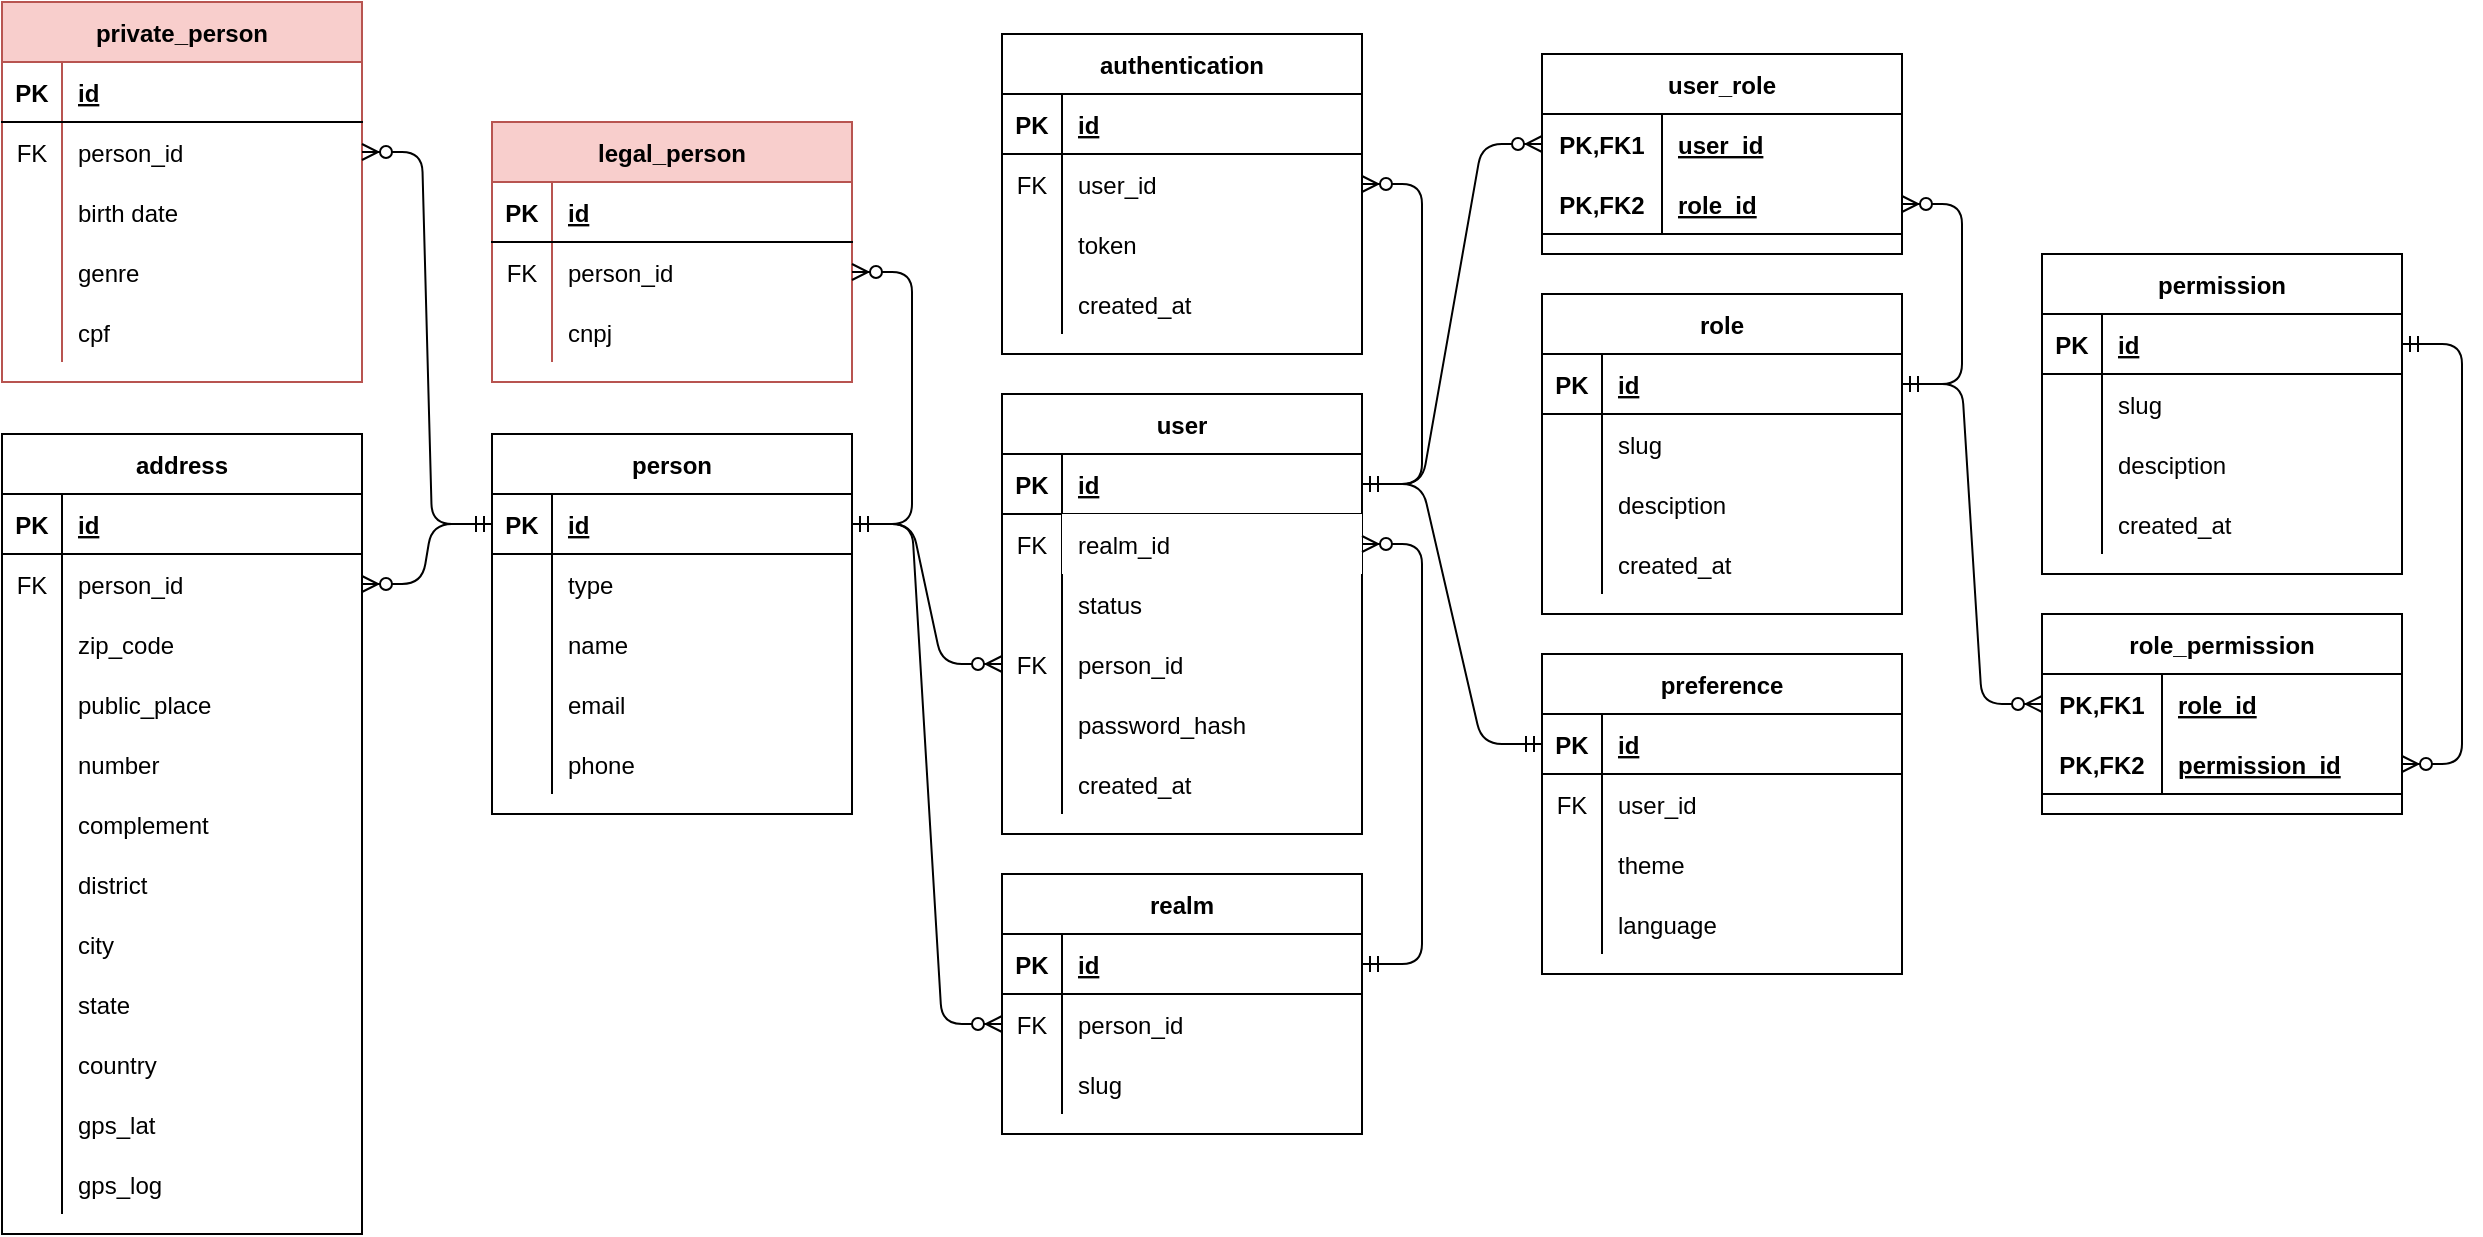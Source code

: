 <mxfile version="14.6.13" type="device"><diagram id="R2lEEEUBdFMjLlhIrx00" name="Page-1"><mxGraphModel dx="1221" dy="2114" grid="1" gridSize="10" guides="1" tooltips="1" connect="1" arrows="1" fold="1" page="1" pageScale="1" pageWidth="850" pageHeight="1400" background="none" math="0" shadow="0" extFonts="Permanent Marker^https://fonts.googleapis.com/css?family=Permanent+Marker"><root><mxCell id="0"/><mxCell id="1" parent="0"/><mxCell id="C4LqTTRyHMbD8THV3AsS-20" value="user" style="shape=table;startSize=30;container=1;collapsible=1;childLayout=tableLayout;fixedRows=1;rowLines=0;fontStyle=1;align=center;resizeLast=1;" parent="1" vertex="1"><mxGeometry x="670" y="-170" width="180" height="220" as="geometry"/></mxCell><mxCell id="C4LqTTRyHMbD8THV3AsS-21" value="" style="shape=partialRectangle;collapsible=0;dropTarget=0;pointerEvents=0;fillColor=none;top=0;left=0;bottom=1;right=0;points=[[0,0.5],[1,0.5]];portConstraint=eastwest;" parent="C4LqTTRyHMbD8THV3AsS-20" vertex="1"><mxGeometry y="30" width="180" height="30" as="geometry"/></mxCell><mxCell id="C4LqTTRyHMbD8THV3AsS-22" value="PK" style="shape=partialRectangle;connectable=0;fillColor=none;top=0;left=0;bottom=0;right=0;fontStyle=1;overflow=hidden;" parent="C4LqTTRyHMbD8THV3AsS-21" vertex="1"><mxGeometry width="30" height="30" as="geometry"/></mxCell><mxCell id="C4LqTTRyHMbD8THV3AsS-23" value="id" style="shape=partialRectangle;connectable=0;fillColor=none;top=0;left=0;bottom=0;right=0;align=left;spacingLeft=6;fontStyle=5;overflow=hidden;" parent="C4LqTTRyHMbD8THV3AsS-21" vertex="1"><mxGeometry x="30" width="150" height="30" as="geometry"/></mxCell><mxCell id="C4LqTTRyHMbD8THV3AsS-36" value="" style="shape=partialRectangle;collapsible=0;dropTarget=0;pointerEvents=0;fillColor=none;top=0;left=0;bottom=0;right=0;points=[[0,0.5],[1,0.5]];portConstraint=eastwest;" parent="C4LqTTRyHMbD8THV3AsS-20" vertex="1"><mxGeometry y="60" width="180" height="30" as="geometry"/></mxCell><mxCell id="C4LqTTRyHMbD8THV3AsS-37" value="FK" style="shape=partialRectangle;connectable=0;fillColor=none;top=0;left=0;bottom=0;right=0;editable=1;overflow=hidden;" parent="C4LqTTRyHMbD8THV3AsS-36" vertex="1"><mxGeometry width="30" height="30" as="geometry"/></mxCell><mxCell id="C4LqTTRyHMbD8THV3AsS-38" value="realm_id" style="shape=partialRectangle;connectable=0;top=0;left=0;bottom=0;right=0;align=left;spacingLeft=6;overflow=hidden;" parent="C4LqTTRyHMbD8THV3AsS-36" vertex="1"><mxGeometry x="30" width="150" height="30" as="geometry"/></mxCell><mxCell id="C4LqTTRyHMbD8THV3AsS-24" value="" style="shape=partialRectangle;collapsible=0;dropTarget=0;pointerEvents=0;fillColor=none;top=0;left=0;bottom=0;right=0;points=[[0,0.5],[1,0.5]];portConstraint=eastwest;" parent="C4LqTTRyHMbD8THV3AsS-20" vertex="1"><mxGeometry y="90" width="180" height="30" as="geometry"/></mxCell><mxCell id="C4LqTTRyHMbD8THV3AsS-25" value="" style="shape=partialRectangle;connectable=0;fillColor=none;top=0;left=0;bottom=0;right=0;editable=1;overflow=hidden;" parent="C4LqTTRyHMbD8THV3AsS-24" vertex="1"><mxGeometry width="30" height="30" as="geometry"/></mxCell><mxCell id="C4LqTTRyHMbD8THV3AsS-26" value="status" style="shape=partialRectangle;connectable=0;fillColor=none;top=0;left=0;bottom=0;right=0;align=left;spacingLeft=6;overflow=hidden;" parent="C4LqTTRyHMbD8THV3AsS-24" vertex="1"><mxGeometry x="30" width="150" height="30" as="geometry"/></mxCell><mxCell id="C4LqTTRyHMbD8THV3AsS-27" value="" style="shape=partialRectangle;collapsible=0;dropTarget=0;pointerEvents=0;fillColor=none;top=0;left=0;bottom=0;right=0;points=[[0,0.5],[1,0.5]];portConstraint=eastwest;" parent="C4LqTTRyHMbD8THV3AsS-20" vertex="1"><mxGeometry y="120" width="180" height="30" as="geometry"/></mxCell><mxCell id="C4LqTTRyHMbD8THV3AsS-28" value="FK" style="shape=partialRectangle;connectable=0;fillColor=none;top=0;left=0;bottom=0;right=0;editable=1;overflow=hidden;" parent="C4LqTTRyHMbD8THV3AsS-27" vertex="1"><mxGeometry width="30" height="30" as="geometry"/></mxCell><mxCell id="C4LqTTRyHMbD8THV3AsS-29" value="person_id" style="shape=partialRectangle;connectable=0;fillColor=none;top=0;left=0;bottom=0;right=0;align=left;spacingLeft=6;overflow=hidden;" parent="C4LqTTRyHMbD8THV3AsS-27" vertex="1"><mxGeometry x="30" width="150" height="30" as="geometry"/></mxCell><mxCell id="C4LqTTRyHMbD8THV3AsS-30" value="" style="shape=partialRectangle;collapsible=0;dropTarget=0;pointerEvents=0;fillColor=none;top=0;left=0;bottom=0;right=0;points=[[0,0.5],[1,0.5]];portConstraint=eastwest;" parent="C4LqTTRyHMbD8THV3AsS-20" vertex="1"><mxGeometry y="150" width="180" height="30" as="geometry"/></mxCell><mxCell id="C4LqTTRyHMbD8THV3AsS-31" value="" style="shape=partialRectangle;connectable=0;fillColor=none;top=0;left=0;bottom=0;right=0;editable=1;overflow=hidden;" parent="C4LqTTRyHMbD8THV3AsS-30" vertex="1"><mxGeometry width="30" height="30" as="geometry"/></mxCell><mxCell id="C4LqTTRyHMbD8THV3AsS-32" value="password_hash" style="shape=partialRectangle;connectable=0;fillColor=none;top=0;left=0;bottom=0;right=0;align=left;spacingLeft=6;overflow=hidden;" parent="C4LqTTRyHMbD8THV3AsS-30" vertex="1"><mxGeometry x="30" width="150" height="30" as="geometry"/></mxCell><mxCell id="C4LqTTRyHMbD8THV3AsS-33" value="" style="shape=partialRectangle;collapsible=0;dropTarget=0;pointerEvents=0;fillColor=none;top=0;left=0;bottom=0;right=0;points=[[0,0.5],[1,0.5]];portConstraint=eastwest;" parent="C4LqTTRyHMbD8THV3AsS-20" vertex="1"><mxGeometry y="180" width="180" height="30" as="geometry"/></mxCell><mxCell id="C4LqTTRyHMbD8THV3AsS-34" value="" style="shape=partialRectangle;connectable=0;fillColor=none;top=0;left=0;bottom=0;right=0;editable=1;overflow=hidden;" parent="C4LqTTRyHMbD8THV3AsS-33" vertex="1"><mxGeometry width="30" height="30" as="geometry"/></mxCell><mxCell id="C4LqTTRyHMbD8THV3AsS-35" value="created_at" style="shape=partialRectangle;connectable=0;fillColor=none;top=0;left=0;bottom=0;right=0;align=left;spacingLeft=6;overflow=hidden;" parent="C4LqTTRyHMbD8THV3AsS-33" vertex="1"><mxGeometry x="30" width="150" height="30" as="geometry"/></mxCell><mxCell id="C4LqTTRyHMbD8THV3AsS-39" value="person" style="shape=table;startSize=30;container=1;collapsible=1;childLayout=tableLayout;fixedRows=1;rowLines=0;fontStyle=1;align=center;resizeLast=1;" parent="1" vertex="1"><mxGeometry x="415" y="-150" width="180" height="190" as="geometry"/></mxCell><mxCell id="C4LqTTRyHMbD8THV3AsS-40" value="" style="shape=partialRectangle;collapsible=0;dropTarget=0;pointerEvents=0;fillColor=none;top=0;left=0;bottom=1;right=0;points=[[0,0.5],[1,0.5]];portConstraint=eastwest;" parent="C4LqTTRyHMbD8THV3AsS-39" vertex="1"><mxGeometry y="30" width="180" height="30" as="geometry"/></mxCell><mxCell id="C4LqTTRyHMbD8THV3AsS-41" value="PK" style="shape=partialRectangle;connectable=0;fillColor=none;top=0;left=0;bottom=0;right=0;fontStyle=1;overflow=hidden;" parent="C4LqTTRyHMbD8THV3AsS-40" vertex="1"><mxGeometry width="30" height="30" as="geometry"/></mxCell><mxCell id="C4LqTTRyHMbD8THV3AsS-42" value="id" style="shape=partialRectangle;connectable=0;fillColor=none;top=0;left=0;bottom=0;right=0;align=left;spacingLeft=6;fontStyle=5;overflow=hidden;" parent="C4LqTTRyHMbD8THV3AsS-40" vertex="1"><mxGeometry x="30" width="150" height="30" as="geometry"/></mxCell><mxCell id="C4LqTTRyHMbD8THV3AsS-43" value="" style="shape=partialRectangle;collapsible=0;dropTarget=0;pointerEvents=0;fillColor=none;top=0;left=0;bottom=0;right=0;points=[[0,0.5],[1,0.5]];portConstraint=eastwest;" parent="C4LqTTRyHMbD8THV3AsS-39" vertex="1"><mxGeometry y="60" width="180" height="30" as="geometry"/></mxCell><mxCell id="C4LqTTRyHMbD8THV3AsS-44" value="" style="shape=partialRectangle;connectable=0;fillColor=none;top=0;left=0;bottom=0;right=0;editable=1;overflow=hidden;" parent="C4LqTTRyHMbD8THV3AsS-43" vertex="1"><mxGeometry width="30" height="30" as="geometry"/></mxCell><mxCell id="C4LqTTRyHMbD8THV3AsS-45" value="type" style="shape=partialRectangle;connectable=0;fillColor=none;top=0;left=0;bottom=0;right=0;align=left;spacingLeft=6;overflow=hidden;" parent="C4LqTTRyHMbD8THV3AsS-43" vertex="1"><mxGeometry x="30" width="150" height="30" as="geometry"/></mxCell><mxCell id="9QyREZub4Sv85l7eXtOm-15" value="" style="shape=partialRectangle;collapsible=0;dropTarget=0;pointerEvents=0;fillColor=none;top=0;left=0;bottom=0;right=0;points=[[0,0.5],[1,0.5]];portConstraint=eastwest;" vertex="1" parent="C4LqTTRyHMbD8THV3AsS-39"><mxGeometry y="90" width="180" height="30" as="geometry"/></mxCell><mxCell id="9QyREZub4Sv85l7eXtOm-16" value="" style="shape=partialRectangle;connectable=0;fillColor=none;top=0;left=0;bottom=0;right=0;editable=1;overflow=hidden;" vertex="1" parent="9QyREZub4Sv85l7eXtOm-15"><mxGeometry width="30" height="30" as="geometry"/></mxCell><mxCell id="9QyREZub4Sv85l7eXtOm-17" value="name" style="shape=partialRectangle;connectable=0;fillColor=none;top=0;left=0;bottom=0;right=0;align=left;spacingLeft=6;overflow=hidden;" vertex="1" parent="9QyREZub4Sv85l7eXtOm-15"><mxGeometry x="30" width="150" height="30" as="geometry"/></mxCell><mxCell id="C4LqTTRyHMbD8THV3AsS-49" value="" style="shape=partialRectangle;collapsible=0;dropTarget=0;pointerEvents=0;fillColor=none;top=0;left=0;bottom=0;right=0;points=[[0,0.5],[1,0.5]];portConstraint=eastwest;" parent="C4LqTTRyHMbD8THV3AsS-39" vertex="1"><mxGeometry y="120" width="180" height="30" as="geometry"/></mxCell><mxCell id="C4LqTTRyHMbD8THV3AsS-50" value="" style="shape=partialRectangle;connectable=0;fillColor=none;top=0;left=0;bottom=0;right=0;editable=1;overflow=hidden;" parent="C4LqTTRyHMbD8THV3AsS-49" vertex="1"><mxGeometry width="30" height="30" as="geometry"/></mxCell><mxCell id="C4LqTTRyHMbD8THV3AsS-51" value="email" style="shape=partialRectangle;connectable=0;fillColor=none;top=0;left=0;bottom=0;right=0;align=left;spacingLeft=6;overflow=hidden;" parent="C4LqTTRyHMbD8THV3AsS-49" vertex="1"><mxGeometry x="30" width="150" height="30" as="geometry"/></mxCell><mxCell id="C4LqTTRyHMbD8THV3AsS-52" value="" style="shape=partialRectangle;collapsible=0;dropTarget=0;pointerEvents=0;fillColor=none;top=0;left=0;bottom=0;right=0;points=[[0,0.5],[1,0.5]];portConstraint=eastwest;" parent="C4LqTTRyHMbD8THV3AsS-39" vertex="1"><mxGeometry y="150" width="180" height="30" as="geometry"/></mxCell><mxCell id="C4LqTTRyHMbD8THV3AsS-53" value="" style="shape=partialRectangle;connectable=0;fillColor=none;top=0;left=0;bottom=0;right=0;editable=1;overflow=hidden;" parent="C4LqTTRyHMbD8THV3AsS-52" vertex="1"><mxGeometry width="30" height="30" as="geometry"/></mxCell><mxCell id="C4LqTTRyHMbD8THV3AsS-54" value="phone" style="shape=partialRectangle;connectable=0;fillColor=none;top=0;left=0;bottom=0;right=0;align=left;spacingLeft=6;overflow=hidden;" parent="C4LqTTRyHMbD8THV3AsS-52" vertex="1"><mxGeometry x="30" width="150" height="30" as="geometry"/></mxCell><mxCell id="C4LqTTRyHMbD8THV3AsS-58" value="preference" style="shape=table;startSize=30;container=1;collapsible=1;childLayout=tableLayout;fixedRows=1;rowLines=0;fontStyle=1;align=center;resizeLast=1;" parent="1" vertex="1"><mxGeometry x="940" y="-40" width="180" height="160" as="geometry"/></mxCell><mxCell id="C4LqTTRyHMbD8THV3AsS-59" value="" style="shape=partialRectangle;collapsible=0;dropTarget=0;pointerEvents=0;fillColor=none;top=0;left=0;bottom=1;right=0;points=[[0,0.5],[1,0.5]];portConstraint=eastwest;" parent="C4LqTTRyHMbD8THV3AsS-58" vertex="1"><mxGeometry y="30" width="180" height="30" as="geometry"/></mxCell><mxCell id="C4LqTTRyHMbD8THV3AsS-60" value="PK" style="shape=partialRectangle;connectable=0;fillColor=none;top=0;left=0;bottom=0;right=0;fontStyle=1;overflow=hidden;" parent="C4LqTTRyHMbD8THV3AsS-59" vertex="1"><mxGeometry width="30" height="30" as="geometry"/></mxCell><mxCell id="C4LqTTRyHMbD8THV3AsS-61" value="id" style="shape=partialRectangle;connectable=0;fillColor=none;top=0;left=0;bottom=0;right=0;align=left;spacingLeft=6;fontStyle=5;overflow=hidden;" parent="C4LqTTRyHMbD8THV3AsS-59" vertex="1"><mxGeometry x="30" width="150" height="30" as="geometry"/></mxCell><mxCell id="C4LqTTRyHMbD8THV3AsS-62" value="" style="shape=partialRectangle;collapsible=0;dropTarget=0;pointerEvents=0;fillColor=none;top=0;left=0;bottom=0;right=0;points=[[0,0.5],[1,0.5]];portConstraint=eastwest;" parent="C4LqTTRyHMbD8THV3AsS-58" vertex="1"><mxGeometry y="60" width="180" height="30" as="geometry"/></mxCell><mxCell id="C4LqTTRyHMbD8THV3AsS-63" value="FK" style="shape=partialRectangle;connectable=0;fillColor=none;top=0;left=0;bottom=0;right=0;editable=1;overflow=hidden;" parent="C4LqTTRyHMbD8THV3AsS-62" vertex="1"><mxGeometry width="30" height="30" as="geometry"/></mxCell><mxCell id="C4LqTTRyHMbD8THV3AsS-64" value="user_id" style="shape=partialRectangle;connectable=0;fillColor=none;top=0;left=0;bottom=0;right=0;align=left;spacingLeft=6;overflow=hidden;" parent="C4LqTTRyHMbD8THV3AsS-62" vertex="1"><mxGeometry x="30" width="150" height="30" as="geometry"/></mxCell><mxCell id="C4LqTTRyHMbD8THV3AsS-65" value="" style="shape=partialRectangle;collapsible=0;dropTarget=0;pointerEvents=0;fillColor=none;top=0;left=0;bottom=0;right=0;points=[[0,0.5],[1,0.5]];portConstraint=eastwest;" parent="C4LqTTRyHMbD8THV3AsS-58" vertex="1"><mxGeometry y="90" width="180" height="30" as="geometry"/></mxCell><mxCell id="C4LqTTRyHMbD8THV3AsS-66" value="" style="shape=partialRectangle;connectable=0;fillColor=none;top=0;left=0;bottom=0;right=0;editable=1;overflow=hidden;" parent="C4LqTTRyHMbD8THV3AsS-65" vertex="1"><mxGeometry width="30" height="30" as="geometry"/></mxCell><mxCell id="C4LqTTRyHMbD8THV3AsS-67" value="theme" style="shape=partialRectangle;connectable=0;fillColor=none;top=0;left=0;bottom=0;right=0;align=left;spacingLeft=6;overflow=hidden;" parent="C4LqTTRyHMbD8THV3AsS-65" vertex="1"><mxGeometry x="30" width="150" height="30" as="geometry"/></mxCell><mxCell id="C4LqTTRyHMbD8THV3AsS-68" value="" style="shape=partialRectangle;collapsible=0;dropTarget=0;pointerEvents=0;fillColor=none;top=0;left=0;bottom=0;right=0;points=[[0,0.5],[1,0.5]];portConstraint=eastwest;" parent="C4LqTTRyHMbD8THV3AsS-58" vertex="1"><mxGeometry y="120" width="180" height="30" as="geometry"/></mxCell><mxCell id="C4LqTTRyHMbD8THV3AsS-69" value="" style="shape=partialRectangle;connectable=0;fillColor=none;top=0;left=0;bottom=0;right=0;editable=1;overflow=hidden;" parent="C4LqTTRyHMbD8THV3AsS-68" vertex="1"><mxGeometry width="30" height="30" as="geometry"/></mxCell><mxCell id="C4LqTTRyHMbD8THV3AsS-70" value="language" style="shape=partialRectangle;connectable=0;fillColor=none;top=0;left=0;bottom=0;right=0;align=left;spacingLeft=6;overflow=hidden;" parent="C4LqTTRyHMbD8THV3AsS-68" vertex="1"><mxGeometry x="30" width="150" height="30" as="geometry"/></mxCell><mxCell id="C4LqTTRyHMbD8THV3AsS-77" value="role" style="shape=table;startSize=30;container=1;collapsible=1;childLayout=tableLayout;fixedRows=1;rowLines=0;fontStyle=1;align=center;resizeLast=1;" parent="1" vertex="1"><mxGeometry x="940" y="-220" width="180" height="160" as="geometry"/></mxCell><mxCell id="C4LqTTRyHMbD8THV3AsS-78" value="" style="shape=partialRectangle;collapsible=0;dropTarget=0;pointerEvents=0;fillColor=none;top=0;left=0;bottom=1;right=0;points=[[0,0.5],[1,0.5]];portConstraint=eastwest;" parent="C4LqTTRyHMbD8THV3AsS-77" vertex="1"><mxGeometry y="30" width="180" height="30" as="geometry"/></mxCell><mxCell id="C4LqTTRyHMbD8THV3AsS-79" value="PK" style="shape=partialRectangle;connectable=0;fillColor=none;top=0;left=0;bottom=0;right=0;fontStyle=1;overflow=hidden;" parent="C4LqTTRyHMbD8THV3AsS-78" vertex="1"><mxGeometry width="30" height="30" as="geometry"/></mxCell><mxCell id="C4LqTTRyHMbD8THV3AsS-80" value="id" style="shape=partialRectangle;connectable=0;fillColor=none;top=0;left=0;bottom=0;right=0;align=left;spacingLeft=6;fontStyle=5;overflow=hidden;" parent="C4LqTTRyHMbD8THV3AsS-78" vertex="1"><mxGeometry x="30" width="150" height="30" as="geometry"/></mxCell><mxCell id="C4LqTTRyHMbD8THV3AsS-81" value="" style="shape=partialRectangle;collapsible=0;dropTarget=0;pointerEvents=0;fillColor=none;top=0;left=0;bottom=0;right=0;points=[[0,0.5],[1,0.5]];portConstraint=eastwest;" parent="C4LqTTRyHMbD8THV3AsS-77" vertex="1"><mxGeometry y="60" width="180" height="30" as="geometry"/></mxCell><mxCell id="C4LqTTRyHMbD8THV3AsS-82" value="" style="shape=partialRectangle;connectable=0;fillColor=none;top=0;left=0;bottom=0;right=0;editable=1;overflow=hidden;" parent="C4LqTTRyHMbD8THV3AsS-81" vertex="1"><mxGeometry width="30" height="30" as="geometry"/></mxCell><mxCell id="C4LqTTRyHMbD8THV3AsS-83" value="slug" style="shape=partialRectangle;connectable=0;fillColor=none;top=0;left=0;bottom=0;right=0;align=left;spacingLeft=6;overflow=hidden;" parent="C4LqTTRyHMbD8THV3AsS-81" vertex="1"><mxGeometry x="30" width="150" height="30" as="geometry"/></mxCell><mxCell id="C4LqTTRyHMbD8THV3AsS-84" value="" style="shape=partialRectangle;collapsible=0;dropTarget=0;pointerEvents=0;fillColor=none;top=0;left=0;bottom=0;right=0;points=[[0,0.5],[1,0.5]];portConstraint=eastwest;" parent="C4LqTTRyHMbD8THV3AsS-77" vertex="1"><mxGeometry y="90" width="180" height="30" as="geometry"/></mxCell><mxCell id="C4LqTTRyHMbD8THV3AsS-85" value="" style="shape=partialRectangle;connectable=0;fillColor=none;top=0;left=0;bottom=0;right=0;editable=1;overflow=hidden;" parent="C4LqTTRyHMbD8THV3AsS-84" vertex="1"><mxGeometry width="30" height="30" as="geometry"/></mxCell><mxCell id="C4LqTTRyHMbD8THV3AsS-86" value="desciption" style="shape=partialRectangle;connectable=0;fillColor=none;top=0;left=0;bottom=0;right=0;align=left;spacingLeft=6;overflow=hidden;" parent="C4LqTTRyHMbD8THV3AsS-84" vertex="1"><mxGeometry x="30" width="150" height="30" as="geometry"/></mxCell><mxCell id="C4LqTTRyHMbD8THV3AsS-87" value="" style="shape=partialRectangle;collapsible=0;dropTarget=0;pointerEvents=0;fillColor=none;top=0;left=0;bottom=0;right=0;points=[[0,0.5],[1,0.5]];portConstraint=eastwest;" parent="C4LqTTRyHMbD8THV3AsS-77" vertex="1"><mxGeometry y="120" width="180" height="30" as="geometry"/></mxCell><mxCell id="C4LqTTRyHMbD8THV3AsS-88" value="" style="shape=partialRectangle;connectable=0;fillColor=none;top=0;left=0;bottom=0;right=0;editable=1;overflow=hidden;" parent="C4LqTTRyHMbD8THV3AsS-87" vertex="1"><mxGeometry width="30" height="30" as="geometry"/></mxCell><mxCell id="C4LqTTRyHMbD8THV3AsS-89" value="created_at" style="shape=partialRectangle;connectable=0;fillColor=none;top=0;left=0;bottom=0;right=0;align=left;spacingLeft=6;overflow=hidden;" parent="C4LqTTRyHMbD8THV3AsS-87" vertex="1"><mxGeometry x="30" width="150" height="30" as="geometry"/></mxCell><mxCell id="C4LqTTRyHMbD8THV3AsS-96" value="permission" style="shape=table;startSize=30;container=1;collapsible=1;childLayout=tableLayout;fixedRows=1;rowLines=0;fontStyle=1;align=center;resizeLast=1;" parent="1" vertex="1"><mxGeometry x="1190" y="-240" width="180" height="160" as="geometry"/></mxCell><mxCell id="C4LqTTRyHMbD8THV3AsS-97" value="" style="shape=partialRectangle;collapsible=0;dropTarget=0;pointerEvents=0;fillColor=none;top=0;left=0;bottom=1;right=0;points=[[0,0.5],[1,0.5]];portConstraint=eastwest;" parent="C4LqTTRyHMbD8THV3AsS-96" vertex="1"><mxGeometry y="30" width="180" height="30" as="geometry"/></mxCell><mxCell id="C4LqTTRyHMbD8THV3AsS-98" value="PK" style="shape=partialRectangle;connectable=0;fillColor=none;top=0;left=0;bottom=0;right=0;fontStyle=1;overflow=hidden;" parent="C4LqTTRyHMbD8THV3AsS-97" vertex="1"><mxGeometry width="30" height="30" as="geometry"/></mxCell><mxCell id="C4LqTTRyHMbD8THV3AsS-99" value="id" style="shape=partialRectangle;connectable=0;fillColor=none;top=0;left=0;bottom=0;right=0;align=left;spacingLeft=6;fontStyle=5;overflow=hidden;" parent="C4LqTTRyHMbD8THV3AsS-97" vertex="1"><mxGeometry x="30" width="150" height="30" as="geometry"/></mxCell><mxCell id="C4LqTTRyHMbD8THV3AsS-100" value="" style="shape=partialRectangle;collapsible=0;dropTarget=0;pointerEvents=0;fillColor=none;top=0;left=0;bottom=0;right=0;points=[[0,0.5],[1,0.5]];portConstraint=eastwest;" parent="C4LqTTRyHMbD8THV3AsS-96" vertex="1"><mxGeometry y="60" width="180" height="30" as="geometry"/></mxCell><mxCell id="C4LqTTRyHMbD8THV3AsS-101" value="" style="shape=partialRectangle;connectable=0;fillColor=none;top=0;left=0;bottom=0;right=0;editable=1;overflow=hidden;" parent="C4LqTTRyHMbD8THV3AsS-100" vertex="1"><mxGeometry width="30" height="30" as="geometry"/></mxCell><mxCell id="C4LqTTRyHMbD8THV3AsS-102" value="slug" style="shape=partialRectangle;connectable=0;fillColor=none;top=0;left=0;bottom=0;right=0;align=left;spacingLeft=6;overflow=hidden;" parent="C4LqTTRyHMbD8THV3AsS-100" vertex="1"><mxGeometry x="30" width="150" height="30" as="geometry"/></mxCell><mxCell id="C4LqTTRyHMbD8THV3AsS-103" value="" style="shape=partialRectangle;collapsible=0;dropTarget=0;pointerEvents=0;fillColor=none;top=0;left=0;bottom=0;right=0;points=[[0,0.5],[1,0.5]];portConstraint=eastwest;" parent="C4LqTTRyHMbD8THV3AsS-96" vertex="1"><mxGeometry y="90" width="180" height="30" as="geometry"/></mxCell><mxCell id="C4LqTTRyHMbD8THV3AsS-104" value="" style="shape=partialRectangle;connectable=0;fillColor=none;top=0;left=0;bottom=0;right=0;editable=1;overflow=hidden;" parent="C4LqTTRyHMbD8THV3AsS-103" vertex="1"><mxGeometry width="30" height="30" as="geometry"/></mxCell><mxCell id="C4LqTTRyHMbD8THV3AsS-105" value="desciption" style="shape=partialRectangle;connectable=0;fillColor=none;top=0;left=0;bottom=0;right=0;align=left;spacingLeft=6;overflow=hidden;" parent="C4LqTTRyHMbD8THV3AsS-103" vertex="1"><mxGeometry x="30" width="150" height="30" as="geometry"/></mxCell><mxCell id="C4LqTTRyHMbD8THV3AsS-106" value="" style="shape=partialRectangle;collapsible=0;dropTarget=0;pointerEvents=0;fillColor=none;top=0;left=0;bottom=0;right=0;points=[[0,0.5],[1,0.5]];portConstraint=eastwest;" parent="C4LqTTRyHMbD8THV3AsS-96" vertex="1"><mxGeometry y="120" width="180" height="30" as="geometry"/></mxCell><mxCell id="C4LqTTRyHMbD8THV3AsS-107" value="" style="shape=partialRectangle;connectable=0;fillColor=none;top=0;left=0;bottom=0;right=0;editable=1;overflow=hidden;" parent="C4LqTTRyHMbD8THV3AsS-106" vertex="1"><mxGeometry width="30" height="30" as="geometry"/></mxCell><mxCell id="C4LqTTRyHMbD8THV3AsS-108" value="created_at" style="shape=partialRectangle;connectable=0;fillColor=none;top=0;left=0;bottom=0;right=0;align=left;spacingLeft=6;overflow=hidden;" parent="C4LqTTRyHMbD8THV3AsS-106" vertex="1"><mxGeometry x="30" width="150" height="30" as="geometry"/></mxCell><mxCell id="C4LqTTRyHMbD8THV3AsS-109" value="role_permission" style="shape=table;startSize=30;container=1;collapsible=1;childLayout=tableLayout;fixedRows=1;rowLines=0;fontStyle=1;align=center;resizeLast=1;" parent="1" vertex="1"><mxGeometry x="1190" y="-60" width="180" height="100" as="geometry"/></mxCell><mxCell id="C4LqTTRyHMbD8THV3AsS-110" value="" style="shape=partialRectangle;collapsible=0;dropTarget=0;pointerEvents=0;fillColor=none;top=0;left=0;bottom=0;right=0;points=[[0,0.5],[1,0.5]];portConstraint=eastwest;" parent="C4LqTTRyHMbD8THV3AsS-109" vertex="1"><mxGeometry y="30" width="180" height="30" as="geometry"/></mxCell><mxCell id="C4LqTTRyHMbD8THV3AsS-111" value="PK,FK1" style="shape=partialRectangle;connectable=0;fillColor=none;top=0;left=0;bottom=0;right=0;fontStyle=1;overflow=hidden;" parent="C4LqTTRyHMbD8THV3AsS-110" vertex="1"><mxGeometry width="60" height="30" as="geometry"/></mxCell><mxCell id="C4LqTTRyHMbD8THV3AsS-112" value="role_id" style="shape=partialRectangle;connectable=0;fillColor=none;top=0;left=0;bottom=0;right=0;align=left;spacingLeft=6;fontStyle=5;overflow=hidden;" parent="C4LqTTRyHMbD8THV3AsS-110" vertex="1"><mxGeometry x="60" width="120" height="30" as="geometry"/></mxCell><mxCell id="C4LqTTRyHMbD8THV3AsS-113" value="" style="shape=partialRectangle;collapsible=0;dropTarget=0;pointerEvents=0;fillColor=none;top=0;left=0;bottom=1;right=0;points=[[0,0.5],[1,0.5]];portConstraint=eastwest;" parent="C4LqTTRyHMbD8THV3AsS-109" vertex="1"><mxGeometry y="60" width="180" height="30" as="geometry"/></mxCell><mxCell id="C4LqTTRyHMbD8THV3AsS-114" value="PK,FK2" style="shape=partialRectangle;connectable=0;fillColor=none;top=0;left=0;bottom=0;right=0;fontStyle=1;overflow=hidden;" parent="C4LqTTRyHMbD8THV3AsS-113" vertex="1"><mxGeometry width="60" height="30" as="geometry"/></mxCell><mxCell id="C4LqTTRyHMbD8THV3AsS-115" value="permission_id" style="shape=partialRectangle;connectable=0;fillColor=none;top=0;left=0;bottom=0;right=0;align=left;spacingLeft=6;fontStyle=5;overflow=hidden;" parent="C4LqTTRyHMbD8THV3AsS-113" vertex="1"><mxGeometry x="60" width="120" height="30" as="geometry"/></mxCell><mxCell id="C4LqTTRyHMbD8THV3AsS-135" value="user_role" style="shape=table;startSize=30;container=1;collapsible=1;childLayout=tableLayout;fixedRows=1;rowLines=0;fontStyle=1;align=center;resizeLast=1;" parent="1" vertex="1"><mxGeometry x="940" y="-340" width="180" height="100" as="geometry"/></mxCell><mxCell id="C4LqTTRyHMbD8THV3AsS-136" value="" style="shape=partialRectangle;collapsible=0;dropTarget=0;pointerEvents=0;fillColor=none;top=0;left=0;bottom=0;right=0;points=[[0,0.5],[1,0.5]];portConstraint=eastwest;" parent="C4LqTTRyHMbD8THV3AsS-135" vertex="1"><mxGeometry y="30" width="180" height="30" as="geometry"/></mxCell><mxCell id="C4LqTTRyHMbD8THV3AsS-137" value="PK,FK1" style="shape=partialRectangle;connectable=0;fillColor=none;top=0;left=0;bottom=0;right=0;fontStyle=1;overflow=hidden;" parent="C4LqTTRyHMbD8THV3AsS-136" vertex="1"><mxGeometry width="60" height="30" as="geometry"/></mxCell><mxCell id="C4LqTTRyHMbD8THV3AsS-138" value="user_id" style="shape=partialRectangle;connectable=0;fillColor=none;top=0;left=0;bottom=0;right=0;align=left;spacingLeft=6;fontStyle=5;overflow=hidden;" parent="C4LqTTRyHMbD8THV3AsS-136" vertex="1"><mxGeometry x="60" width="120" height="30" as="geometry"/></mxCell><mxCell id="C4LqTTRyHMbD8THV3AsS-139" value="" style="shape=partialRectangle;collapsible=0;dropTarget=0;pointerEvents=0;fillColor=none;top=0;left=0;bottom=1;right=0;points=[[0,0.5],[1,0.5]];portConstraint=eastwest;" parent="C4LqTTRyHMbD8THV3AsS-135" vertex="1"><mxGeometry y="60" width="180" height="30" as="geometry"/></mxCell><mxCell id="C4LqTTRyHMbD8THV3AsS-140" value="PK,FK2" style="shape=partialRectangle;connectable=0;fillColor=none;top=0;left=0;bottom=0;right=0;fontStyle=1;overflow=hidden;" parent="C4LqTTRyHMbD8THV3AsS-139" vertex="1"><mxGeometry width="60" height="30" as="geometry"/></mxCell><mxCell id="C4LqTTRyHMbD8THV3AsS-141" value="role_id" style="shape=partialRectangle;connectable=0;fillColor=none;top=0;left=0;bottom=0;right=0;align=left;spacingLeft=6;fontStyle=5;overflow=hidden;" parent="C4LqTTRyHMbD8THV3AsS-139" vertex="1"><mxGeometry x="60" width="120" height="30" as="geometry"/></mxCell><mxCell id="C4LqTTRyHMbD8THV3AsS-142" value="address" style="shape=table;startSize=30;container=1;collapsible=1;childLayout=tableLayout;fixedRows=1;rowLines=0;fontStyle=1;align=center;resizeLast=1;" parent="1" vertex="1"><mxGeometry x="170" y="-150" width="180" height="400" as="geometry"/></mxCell><mxCell id="C4LqTTRyHMbD8THV3AsS-143" value="" style="shape=partialRectangle;collapsible=0;dropTarget=0;pointerEvents=0;fillColor=none;top=0;left=0;bottom=1;right=0;points=[[0,0.5],[1,0.5]];portConstraint=eastwest;" parent="C4LqTTRyHMbD8THV3AsS-142" vertex="1"><mxGeometry y="30" width="180" height="30" as="geometry"/></mxCell><mxCell id="C4LqTTRyHMbD8THV3AsS-144" value="PK" style="shape=partialRectangle;connectable=0;fillColor=none;top=0;left=0;bottom=0;right=0;fontStyle=1;overflow=hidden;" parent="C4LqTTRyHMbD8THV3AsS-143" vertex="1"><mxGeometry width="30" height="30" as="geometry"/></mxCell><mxCell id="C4LqTTRyHMbD8THV3AsS-145" value="id" style="shape=partialRectangle;connectable=0;fillColor=none;top=0;left=0;bottom=0;right=0;align=left;spacingLeft=6;fontStyle=5;overflow=hidden;" parent="C4LqTTRyHMbD8THV3AsS-143" vertex="1"><mxGeometry x="30" width="150" height="30" as="geometry"/></mxCell><mxCell id="C4LqTTRyHMbD8THV3AsS-146" value="" style="shape=partialRectangle;collapsible=0;dropTarget=0;pointerEvents=0;fillColor=none;top=0;left=0;bottom=0;right=0;points=[[0,0.5],[1,0.5]];portConstraint=eastwest;" parent="C4LqTTRyHMbD8THV3AsS-142" vertex="1"><mxGeometry y="60" width="180" height="30" as="geometry"/></mxCell><mxCell id="C4LqTTRyHMbD8THV3AsS-147" value="FK" style="shape=partialRectangle;connectable=0;fillColor=none;top=0;left=0;bottom=0;right=0;editable=1;overflow=hidden;" parent="C4LqTTRyHMbD8THV3AsS-146" vertex="1"><mxGeometry width="30" height="30" as="geometry"/></mxCell><mxCell id="C4LqTTRyHMbD8THV3AsS-148" value="person_id" style="shape=partialRectangle;connectable=0;fillColor=none;top=0;left=0;bottom=0;right=0;align=left;spacingLeft=6;overflow=hidden;" parent="C4LqTTRyHMbD8THV3AsS-146" vertex="1"><mxGeometry x="30" width="150" height="30" as="geometry"/></mxCell><mxCell id="L9BANv12BTvJDoDm98IH-1" value="" style="shape=partialRectangle;collapsible=0;dropTarget=0;pointerEvents=0;fillColor=none;top=0;left=0;bottom=0;right=0;points=[[0,0.5],[1,0.5]];portConstraint=eastwest;" parent="C4LqTTRyHMbD8THV3AsS-142" vertex="1"><mxGeometry y="90" width="180" height="30" as="geometry"/></mxCell><mxCell id="L9BANv12BTvJDoDm98IH-2" value="" style="shape=partialRectangle;connectable=0;fillColor=none;top=0;left=0;bottom=0;right=0;editable=1;overflow=hidden;" parent="L9BANv12BTvJDoDm98IH-1" vertex="1"><mxGeometry width="30" height="30" as="geometry"/></mxCell><mxCell id="L9BANv12BTvJDoDm98IH-3" value="zip_code" style="shape=partialRectangle;connectable=0;fillColor=none;top=0;left=0;bottom=0;right=0;align=left;spacingLeft=6;overflow=hidden;" parent="L9BANv12BTvJDoDm98IH-1" vertex="1"><mxGeometry x="30" width="150" height="30" as="geometry"/></mxCell><mxCell id="C4LqTTRyHMbD8THV3AsS-152" value="" style="shape=partialRectangle;collapsible=0;dropTarget=0;pointerEvents=0;fillColor=none;top=0;left=0;bottom=0;right=0;points=[[0,0.5],[1,0.5]];portConstraint=eastwest;" parent="C4LqTTRyHMbD8THV3AsS-142" vertex="1"><mxGeometry y="120" width="180" height="30" as="geometry"/></mxCell><mxCell id="C4LqTTRyHMbD8THV3AsS-153" value="" style="shape=partialRectangle;connectable=0;fillColor=none;top=0;left=0;bottom=0;right=0;editable=1;overflow=hidden;" parent="C4LqTTRyHMbD8THV3AsS-152" vertex="1"><mxGeometry width="30" height="30" as="geometry"/></mxCell><mxCell id="C4LqTTRyHMbD8THV3AsS-154" value="public_place" style="shape=partialRectangle;connectable=0;fillColor=none;top=0;left=0;bottom=0;right=0;align=left;spacingLeft=6;overflow=hidden;" parent="C4LqTTRyHMbD8THV3AsS-152" vertex="1"><mxGeometry x="30" width="150" height="30" as="geometry"/></mxCell><mxCell id="C4LqTTRyHMbD8THV3AsS-170" value="" style="shape=partialRectangle;collapsible=0;dropTarget=0;pointerEvents=0;fillColor=none;top=0;left=0;bottom=0;right=0;points=[[0,0.5],[1,0.5]];portConstraint=eastwest;" parent="C4LqTTRyHMbD8THV3AsS-142" vertex="1"><mxGeometry y="150" width="180" height="30" as="geometry"/></mxCell><mxCell id="C4LqTTRyHMbD8THV3AsS-171" value="" style="shape=partialRectangle;connectable=0;fillColor=none;top=0;left=0;bottom=0;right=0;editable=1;overflow=hidden;" parent="C4LqTTRyHMbD8THV3AsS-170" vertex="1"><mxGeometry width="30" height="30" as="geometry"/></mxCell><mxCell id="C4LqTTRyHMbD8THV3AsS-172" value="number" style="shape=partialRectangle;connectable=0;fillColor=none;top=0;left=0;bottom=0;right=0;align=left;spacingLeft=6;overflow=hidden;" parent="C4LqTTRyHMbD8THV3AsS-170" vertex="1"><mxGeometry x="30" width="150" height="30" as="geometry"/></mxCell><mxCell id="C4LqTTRyHMbD8THV3AsS-173" value="" style="shape=partialRectangle;collapsible=0;dropTarget=0;pointerEvents=0;fillColor=none;top=0;left=0;bottom=0;right=0;points=[[0,0.5],[1,0.5]];portConstraint=eastwest;" parent="C4LqTTRyHMbD8THV3AsS-142" vertex="1"><mxGeometry y="180" width="180" height="30" as="geometry"/></mxCell><mxCell id="C4LqTTRyHMbD8THV3AsS-174" value="" style="shape=partialRectangle;connectable=0;fillColor=none;top=0;left=0;bottom=0;right=0;editable=1;overflow=hidden;" parent="C4LqTTRyHMbD8THV3AsS-173" vertex="1"><mxGeometry width="30" height="30" as="geometry"/></mxCell><mxCell id="C4LqTTRyHMbD8THV3AsS-175" value="complement" style="shape=partialRectangle;connectable=0;fillColor=none;top=0;left=0;bottom=0;right=0;align=left;spacingLeft=6;overflow=hidden;" parent="C4LqTTRyHMbD8THV3AsS-173" vertex="1"><mxGeometry x="30" width="150" height="30" as="geometry"/></mxCell><mxCell id="C4LqTTRyHMbD8THV3AsS-167" value="" style="shape=partialRectangle;collapsible=0;dropTarget=0;pointerEvents=0;fillColor=none;top=0;left=0;bottom=0;right=0;points=[[0,0.5],[1,0.5]];portConstraint=eastwest;" parent="C4LqTTRyHMbD8THV3AsS-142" vertex="1"><mxGeometry y="210" width="180" height="30" as="geometry"/></mxCell><mxCell id="C4LqTTRyHMbD8THV3AsS-168" value="" style="shape=partialRectangle;connectable=0;fillColor=none;top=0;left=0;bottom=0;right=0;editable=1;overflow=hidden;" parent="C4LqTTRyHMbD8THV3AsS-167" vertex="1"><mxGeometry width="30" height="30" as="geometry"/></mxCell><mxCell id="C4LqTTRyHMbD8THV3AsS-169" value="district" style="shape=partialRectangle;connectable=0;fillColor=none;top=0;left=0;bottom=0;right=0;align=left;spacingLeft=6;overflow=hidden;" parent="C4LqTTRyHMbD8THV3AsS-167" vertex="1"><mxGeometry x="30" width="150" height="30" as="geometry"/></mxCell><mxCell id="C4LqTTRyHMbD8THV3AsS-149" value="" style="shape=partialRectangle;collapsible=0;dropTarget=0;pointerEvents=0;fillColor=none;top=0;left=0;bottom=0;right=0;points=[[0,0.5],[1,0.5]];portConstraint=eastwest;" parent="C4LqTTRyHMbD8THV3AsS-142" vertex="1"><mxGeometry y="240" width="180" height="30" as="geometry"/></mxCell><mxCell id="C4LqTTRyHMbD8THV3AsS-150" value="" style="shape=partialRectangle;connectable=0;fillColor=none;top=0;left=0;bottom=0;right=0;editable=1;overflow=hidden;" parent="C4LqTTRyHMbD8THV3AsS-149" vertex="1"><mxGeometry width="30" height="30" as="geometry"/></mxCell><mxCell id="C4LqTTRyHMbD8THV3AsS-151" value="city" style="shape=partialRectangle;connectable=0;fillColor=none;top=0;left=0;bottom=0;right=0;align=left;spacingLeft=6;overflow=hidden;" parent="C4LqTTRyHMbD8THV3AsS-149" vertex="1"><mxGeometry x="30" width="150" height="30" as="geometry"/></mxCell><mxCell id="C4LqTTRyHMbD8THV3AsS-161" value="" style="shape=partialRectangle;collapsible=0;dropTarget=0;pointerEvents=0;fillColor=none;top=0;left=0;bottom=0;right=0;points=[[0,0.5],[1,0.5]];portConstraint=eastwest;" parent="C4LqTTRyHMbD8THV3AsS-142" vertex="1"><mxGeometry y="270" width="180" height="30" as="geometry"/></mxCell><mxCell id="C4LqTTRyHMbD8THV3AsS-162" value="" style="shape=partialRectangle;connectable=0;fillColor=none;top=0;left=0;bottom=0;right=0;editable=1;overflow=hidden;" parent="C4LqTTRyHMbD8THV3AsS-161" vertex="1"><mxGeometry width="30" height="30" as="geometry"/></mxCell><mxCell id="C4LqTTRyHMbD8THV3AsS-163" value="state" style="shape=partialRectangle;connectable=0;fillColor=none;top=0;left=0;bottom=0;right=0;align=left;spacingLeft=6;overflow=hidden;" parent="C4LqTTRyHMbD8THV3AsS-161" vertex="1"><mxGeometry x="30" width="150" height="30" as="geometry"/></mxCell><mxCell id="C4LqTTRyHMbD8THV3AsS-164" value="" style="shape=partialRectangle;collapsible=0;dropTarget=0;pointerEvents=0;fillColor=none;top=0;left=0;bottom=0;right=0;points=[[0,0.5],[1,0.5]];portConstraint=eastwest;" parent="C4LqTTRyHMbD8THV3AsS-142" vertex="1"><mxGeometry y="300" width="180" height="30" as="geometry"/></mxCell><mxCell id="C4LqTTRyHMbD8THV3AsS-165" value="" style="shape=partialRectangle;connectable=0;fillColor=none;top=0;left=0;bottom=0;right=0;editable=1;overflow=hidden;" parent="C4LqTTRyHMbD8THV3AsS-164" vertex="1"><mxGeometry width="30" height="30" as="geometry"/></mxCell><mxCell id="C4LqTTRyHMbD8THV3AsS-166" value="country" style="shape=partialRectangle;connectable=0;fillColor=none;top=0;left=0;bottom=0;right=0;align=left;spacingLeft=6;overflow=hidden;" parent="C4LqTTRyHMbD8THV3AsS-164" vertex="1"><mxGeometry x="30" width="150" height="30" as="geometry"/></mxCell><mxCell id="C4LqTTRyHMbD8THV3AsS-155" value="" style="shape=partialRectangle;collapsible=0;dropTarget=0;pointerEvents=0;fillColor=none;top=0;left=0;bottom=0;right=0;points=[[0,0.5],[1,0.5]];portConstraint=eastwest;" parent="C4LqTTRyHMbD8THV3AsS-142" vertex="1"><mxGeometry y="330" width="180" height="30" as="geometry"/></mxCell><mxCell id="C4LqTTRyHMbD8THV3AsS-156" value="" style="shape=partialRectangle;connectable=0;fillColor=none;top=0;left=0;bottom=0;right=0;editable=1;overflow=hidden;" parent="C4LqTTRyHMbD8THV3AsS-155" vertex="1"><mxGeometry width="30" height="30" as="geometry"/></mxCell><mxCell id="C4LqTTRyHMbD8THV3AsS-157" value="gps_lat" style="shape=partialRectangle;connectable=0;fillColor=none;top=0;left=0;bottom=0;right=0;align=left;spacingLeft=6;overflow=hidden;" parent="C4LqTTRyHMbD8THV3AsS-155" vertex="1"><mxGeometry x="30" width="150" height="30" as="geometry"/></mxCell><mxCell id="C4LqTTRyHMbD8THV3AsS-158" value="" style="shape=partialRectangle;collapsible=0;dropTarget=0;pointerEvents=0;fillColor=none;top=0;left=0;bottom=0;right=0;points=[[0,0.5],[1,0.5]];portConstraint=eastwest;" parent="C4LqTTRyHMbD8THV3AsS-142" vertex="1"><mxGeometry y="360" width="180" height="30" as="geometry"/></mxCell><mxCell id="C4LqTTRyHMbD8THV3AsS-159" value="" style="shape=partialRectangle;connectable=0;fillColor=none;top=0;left=0;bottom=0;right=0;editable=1;overflow=hidden;" parent="C4LqTTRyHMbD8THV3AsS-158" vertex="1"><mxGeometry width="30" height="30" as="geometry"/></mxCell><mxCell id="C4LqTTRyHMbD8THV3AsS-160" value="gps_log" style="shape=partialRectangle;connectable=0;fillColor=none;top=0;left=0;bottom=0;right=0;align=left;spacingLeft=6;overflow=hidden;" parent="C4LqTTRyHMbD8THV3AsS-158" vertex="1"><mxGeometry x="30" width="150" height="30" as="geometry"/></mxCell><mxCell id="C4LqTTRyHMbD8THV3AsS-176" value="" style="edgeStyle=entityRelationEdgeStyle;fontSize=12;html=1;endArrow=ERzeroToMany;startArrow=ERmandOne;entryX=0;entryY=0.5;entryDx=0;entryDy=0;" parent="1" source="C4LqTTRyHMbD8THV3AsS-40" target="C4LqTTRyHMbD8THV3AsS-27" edge="1"><mxGeometry width="100" height="100" relative="1" as="geometry"><mxPoint x="660" y="140" as="sourcePoint"/><mxPoint x="650" y="30" as="targetPoint"/></mxGeometry></mxCell><mxCell id="C4LqTTRyHMbD8THV3AsS-177" value="" style="edgeStyle=entityRelationEdgeStyle;fontSize=12;html=1;endArrow=ERmandOne;startArrow=ERmandOne;entryX=0;entryY=0.5;entryDx=0;entryDy=0;" parent="1" source="C4LqTTRyHMbD8THV3AsS-21" target="C4LqTTRyHMbD8THV3AsS-59" edge="1"><mxGeometry width="100" height="100" relative="1" as="geometry"><mxPoint x="850" y="190" as="sourcePoint"/><mxPoint x="950" y="90" as="targetPoint"/></mxGeometry></mxCell><mxCell id="C4LqTTRyHMbD8THV3AsS-178" value="" style="edgeStyle=entityRelationEdgeStyle;fontSize=12;html=1;endArrow=ERzeroToMany;startArrow=ERmandOne;exitX=0;exitY=0.5;exitDx=0;exitDy=0;" parent="1" source="C4LqTTRyHMbD8THV3AsS-40" target="C4LqTTRyHMbD8THV3AsS-146" edge="1"><mxGeometry width="100" height="100" relative="1" as="geometry"><mxPoint x="600" y="-145" as="sourcePoint"/><mxPoint x="660" y="125" as="targetPoint"/></mxGeometry></mxCell><mxCell id="C4LqTTRyHMbD8THV3AsS-179" value="" style="edgeStyle=entityRelationEdgeStyle;fontSize=12;html=1;endArrow=ERzeroToMany;startArrow=ERmandOne;" parent="1" source="C4LqTTRyHMbD8THV3AsS-21" target="C4LqTTRyHMbD8THV3AsS-136" edge="1"><mxGeometry width="100" height="100" relative="1" as="geometry"><mxPoint x="960" y="30" as="sourcePoint"/><mxPoint x="1020" y="300" as="targetPoint"/></mxGeometry></mxCell><mxCell id="C4LqTTRyHMbD8THV3AsS-180" value="" style="edgeStyle=entityRelationEdgeStyle;fontSize=12;html=1;endArrow=ERzeroToMany;startArrow=ERmandOne;entryX=1;entryY=0.5;entryDx=0;entryDy=0;exitX=1;exitY=0.5;exitDx=0;exitDy=0;" parent="1" source="C4LqTTRyHMbD8THV3AsS-78" target="C4LqTTRyHMbD8THV3AsS-139" edge="1"><mxGeometry width="100" height="100" relative="1" as="geometry"><mxPoint x="1120" y="-5" as="sourcePoint"/><mxPoint x="890" y="-145" as="targetPoint"/></mxGeometry></mxCell><mxCell id="C4LqTTRyHMbD8THV3AsS-181" value="private_person" style="shape=table;startSize=30;container=1;collapsible=1;childLayout=tableLayout;fixedRows=1;rowLines=0;fontStyle=1;align=center;resizeLast=1;fillColor=#f8cecc;strokeColor=#b85450;" parent="1" vertex="1"><mxGeometry x="170" y="-366" width="180" height="190" as="geometry"/></mxCell><mxCell id="C4LqTTRyHMbD8THV3AsS-182" value="" style="shape=partialRectangle;collapsible=0;dropTarget=0;pointerEvents=0;fillColor=none;top=0;left=0;bottom=1;right=0;points=[[0,0.5],[1,0.5]];portConstraint=eastwest;" parent="C4LqTTRyHMbD8THV3AsS-181" vertex="1"><mxGeometry y="30" width="180" height="30" as="geometry"/></mxCell><mxCell id="C4LqTTRyHMbD8THV3AsS-183" value="PK" style="shape=partialRectangle;connectable=0;fillColor=none;top=0;left=0;bottom=0;right=0;fontStyle=1;overflow=hidden;" parent="C4LqTTRyHMbD8THV3AsS-182" vertex="1"><mxGeometry width="30" height="30" as="geometry"/></mxCell><mxCell id="C4LqTTRyHMbD8THV3AsS-184" value="id" style="shape=partialRectangle;connectable=0;fillColor=none;top=0;left=0;bottom=0;right=0;align=left;spacingLeft=6;fontStyle=5;overflow=hidden;" parent="C4LqTTRyHMbD8THV3AsS-182" vertex="1"><mxGeometry x="30" width="150" height="30" as="geometry"/></mxCell><mxCell id="C4LqTTRyHMbD8THV3AsS-185" value="" style="shape=partialRectangle;collapsible=0;dropTarget=0;pointerEvents=0;fillColor=none;top=0;left=0;bottom=0;right=0;points=[[0,0.5],[1,0.5]];portConstraint=eastwest;" parent="C4LqTTRyHMbD8THV3AsS-181" vertex="1"><mxGeometry y="60" width="180" height="30" as="geometry"/></mxCell><mxCell id="C4LqTTRyHMbD8THV3AsS-186" value="FK" style="shape=partialRectangle;connectable=0;fillColor=none;top=0;left=0;bottom=0;right=0;editable=1;overflow=hidden;" parent="C4LqTTRyHMbD8THV3AsS-185" vertex="1"><mxGeometry width="30" height="30" as="geometry"/></mxCell><mxCell id="C4LqTTRyHMbD8THV3AsS-187" value="person_id" style="shape=partialRectangle;connectable=0;fillColor=none;top=0;left=0;bottom=0;right=0;align=left;spacingLeft=6;overflow=hidden;" parent="C4LqTTRyHMbD8THV3AsS-185" vertex="1"><mxGeometry x="30" width="150" height="30" as="geometry"/></mxCell><mxCell id="C4LqTTRyHMbD8THV3AsS-188" value="" style="shape=partialRectangle;collapsible=0;dropTarget=0;pointerEvents=0;fillColor=none;top=0;left=0;bottom=0;right=0;points=[[0,0.5],[1,0.5]];portConstraint=eastwest;" parent="C4LqTTRyHMbD8THV3AsS-181" vertex="1"><mxGeometry y="90" width="180" height="30" as="geometry"/></mxCell><mxCell id="C4LqTTRyHMbD8THV3AsS-189" value="" style="shape=partialRectangle;connectable=0;fillColor=none;top=0;left=0;bottom=0;right=0;editable=1;overflow=hidden;" parent="C4LqTTRyHMbD8THV3AsS-188" vertex="1"><mxGeometry width="30" height="30" as="geometry"/></mxCell><mxCell id="C4LqTTRyHMbD8THV3AsS-190" value="birth date" style="shape=partialRectangle;connectable=0;fillColor=none;top=0;left=0;bottom=0;right=0;align=left;spacingLeft=6;overflow=hidden;" parent="C4LqTTRyHMbD8THV3AsS-188" vertex="1"><mxGeometry x="30" width="150" height="30" as="geometry"/></mxCell><mxCell id="C4LqTTRyHMbD8THV3AsS-191" value="" style="shape=partialRectangle;collapsible=0;dropTarget=0;pointerEvents=0;fillColor=none;top=0;left=0;bottom=0;right=0;points=[[0,0.5],[1,0.5]];portConstraint=eastwest;" parent="C4LqTTRyHMbD8THV3AsS-181" vertex="1"><mxGeometry y="120" width="180" height="30" as="geometry"/></mxCell><mxCell id="C4LqTTRyHMbD8THV3AsS-192" value="" style="shape=partialRectangle;connectable=0;fillColor=none;top=0;left=0;bottom=0;right=0;editable=1;overflow=hidden;" parent="C4LqTTRyHMbD8THV3AsS-191" vertex="1"><mxGeometry width="30" height="30" as="geometry"/></mxCell><mxCell id="C4LqTTRyHMbD8THV3AsS-193" value="genre" style="shape=partialRectangle;connectable=0;fillColor=none;top=0;left=0;bottom=0;right=0;align=left;spacingLeft=6;overflow=hidden;" parent="C4LqTTRyHMbD8THV3AsS-191" vertex="1"><mxGeometry x="30" width="150" height="30" as="geometry"/></mxCell><mxCell id="9QyREZub4Sv85l7eXtOm-21" value="" style="shape=partialRectangle;collapsible=0;dropTarget=0;pointerEvents=0;fillColor=none;top=0;left=0;bottom=0;right=0;points=[[0,0.5],[1,0.5]];portConstraint=eastwest;" vertex="1" parent="C4LqTTRyHMbD8THV3AsS-181"><mxGeometry y="150" width="180" height="30" as="geometry"/></mxCell><mxCell id="9QyREZub4Sv85l7eXtOm-22" value="" style="shape=partialRectangle;connectable=0;fillColor=none;top=0;left=0;bottom=0;right=0;editable=1;overflow=hidden;" vertex="1" parent="9QyREZub4Sv85l7eXtOm-21"><mxGeometry width="30" height="30" as="geometry"/></mxCell><mxCell id="9QyREZub4Sv85l7eXtOm-23" value="cpf" style="shape=partialRectangle;connectable=0;fillColor=none;top=0;left=0;bottom=0;right=0;align=left;spacingLeft=6;overflow=hidden;" vertex="1" parent="9QyREZub4Sv85l7eXtOm-21"><mxGeometry x="30" width="150" height="30" as="geometry"/></mxCell><mxCell id="C4LqTTRyHMbD8THV3AsS-194" value="" style="edgeStyle=entityRelationEdgeStyle;fontSize=12;html=1;endArrow=ERzeroToMany;startArrow=ERmandOne;" parent="1" source="C4LqTTRyHMbD8THV3AsS-78" target="C4LqTTRyHMbD8THV3AsS-110" edge="1"><mxGeometry width="100" height="100" relative="1" as="geometry"><mxPoint x="1360" y="50" as="sourcePoint"/><mxPoint x="1460" y="-50" as="targetPoint"/></mxGeometry></mxCell><mxCell id="C4LqTTRyHMbD8THV3AsS-195" value="" style="edgeStyle=entityRelationEdgeStyle;fontSize=12;html=1;endArrow=ERzeroToMany;startArrow=ERmandOne;" parent="1" source="C4LqTTRyHMbD8THV3AsS-97" target="C4LqTTRyHMbD8THV3AsS-113" edge="1"><mxGeometry width="100" height="100" relative="1" as="geometry"><mxPoint x="1520" y="180" as="sourcePoint"/><mxPoint x="1580" y="-10" as="targetPoint"/></mxGeometry></mxCell><mxCell id="C4LqTTRyHMbD8THV3AsS-198" value="legal_person" style="shape=table;startSize=30;container=1;collapsible=1;childLayout=tableLayout;fixedRows=1;rowLines=0;fontStyle=1;align=center;resizeLast=1;fillColor=#f8cecc;strokeColor=#b85450;" parent="1" vertex="1"><mxGeometry x="415" y="-306" width="180" height="130" as="geometry"/></mxCell><mxCell id="C4LqTTRyHMbD8THV3AsS-199" value="" style="shape=partialRectangle;collapsible=0;dropTarget=0;pointerEvents=0;fillColor=none;top=0;left=0;bottom=1;right=0;points=[[0,0.5],[1,0.5]];portConstraint=eastwest;" parent="C4LqTTRyHMbD8THV3AsS-198" vertex="1"><mxGeometry y="30" width="180" height="30" as="geometry"/></mxCell><mxCell id="C4LqTTRyHMbD8THV3AsS-200" value="PK" style="shape=partialRectangle;connectable=0;fillColor=none;top=0;left=0;bottom=0;right=0;fontStyle=1;overflow=hidden;" parent="C4LqTTRyHMbD8THV3AsS-199" vertex="1"><mxGeometry width="30" height="30" as="geometry"/></mxCell><mxCell id="C4LqTTRyHMbD8THV3AsS-201" value="id" style="shape=partialRectangle;connectable=0;fillColor=none;top=0;left=0;bottom=0;right=0;align=left;spacingLeft=6;fontStyle=5;overflow=hidden;" parent="C4LqTTRyHMbD8THV3AsS-199" vertex="1"><mxGeometry x="30" width="150" height="30" as="geometry"/></mxCell><mxCell id="C4LqTTRyHMbD8THV3AsS-202" value="" style="shape=partialRectangle;collapsible=0;dropTarget=0;pointerEvents=0;fillColor=none;top=0;left=0;bottom=0;right=0;points=[[0,0.5],[1,0.5]];portConstraint=eastwest;" parent="C4LqTTRyHMbD8THV3AsS-198" vertex="1"><mxGeometry y="60" width="180" height="30" as="geometry"/></mxCell><mxCell id="C4LqTTRyHMbD8THV3AsS-203" value="FK" style="shape=partialRectangle;connectable=0;fillColor=none;top=0;left=0;bottom=0;right=0;editable=1;overflow=hidden;" parent="C4LqTTRyHMbD8THV3AsS-202" vertex="1"><mxGeometry width="30" height="30" as="geometry"/></mxCell><mxCell id="C4LqTTRyHMbD8THV3AsS-204" value="person_id" style="shape=partialRectangle;connectable=0;fillColor=none;top=0;left=0;bottom=0;right=0;align=left;spacingLeft=6;overflow=hidden;" parent="C4LqTTRyHMbD8THV3AsS-202" vertex="1"><mxGeometry x="30" width="150" height="30" as="geometry"/></mxCell><mxCell id="9QyREZub4Sv85l7eXtOm-18" value="" style="shape=partialRectangle;collapsible=0;dropTarget=0;pointerEvents=0;fillColor=none;top=0;left=0;bottom=0;right=0;points=[[0,0.5],[1,0.5]];portConstraint=eastwest;" vertex="1" parent="C4LqTTRyHMbD8THV3AsS-198"><mxGeometry y="90" width="180" height="30" as="geometry"/></mxCell><mxCell id="9QyREZub4Sv85l7eXtOm-19" value="" style="shape=partialRectangle;connectable=0;fillColor=none;top=0;left=0;bottom=0;right=0;editable=1;overflow=hidden;" vertex="1" parent="9QyREZub4Sv85l7eXtOm-18"><mxGeometry width="30" height="30" as="geometry"/></mxCell><mxCell id="9QyREZub4Sv85l7eXtOm-20" value="cnpj" style="shape=partialRectangle;connectable=0;fillColor=none;top=0;left=0;bottom=0;right=0;align=left;spacingLeft=6;overflow=hidden;" vertex="1" parent="9QyREZub4Sv85l7eXtOm-18"><mxGeometry x="30" width="150" height="30" as="geometry"/></mxCell><mxCell id="C4LqTTRyHMbD8THV3AsS-211" value="realm" style="shape=table;startSize=30;container=1;collapsible=1;childLayout=tableLayout;fixedRows=1;rowLines=0;fontStyle=1;align=center;resizeLast=1;" parent="1" vertex="1"><mxGeometry x="670" y="70" width="180" height="130" as="geometry"/></mxCell><mxCell id="C4LqTTRyHMbD8THV3AsS-212" value="" style="shape=partialRectangle;collapsible=0;dropTarget=0;pointerEvents=0;fillColor=none;top=0;left=0;bottom=1;right=0;points=[[0,0.5],[1,0.5]];portConstraint=eastwest;" parent="C4LqTTRyHMbD8THV3AsS-211" vertex="1"><mxGeometry y="30" width="180" height="30" as="geometry"/></mxCell><mxCell id="C4LqTTRyHMbD8THV3AsS-213" value="PK" style="shape=partialRectangle;connectable=0;fillColor=none;top=0;left=0;bottom=0;right=0;fontStyle=1;overflow=hidden;" parent="C4LqTTRyHMbD8THV3AsS-212" vertex="1"><mxGeometry width="30" height="30" as="geometry"/></mxCell><mxCell id="C4LqTTRyHMbD8THV3AsS-214" value="id" style="shape=partialRectangle;connectable=0;fillColor=none;top=0;left=0;bottom=0;right=0;align=left;spacingLeft=6;fontStyle=5;overflow=hidden;" parent="C4LqTTRyHMbD8THV3AsS-212" vertex="1"><mxGeometry x="30" width="150" height="30" as="geometry"/></mxCell><mxCell id="C4LqTTRyHMbD8THV3AsS-215" value="" style="shape=partialRectangle;collapsible=0;dropTarget=0;pointerEvents=0;fillColor=none;top=0;left=0;bottom=0;right=0;points=[[0,0.5],[1,0.5]];portConstraint=eastwest;" parent="C4LqTTRyHMbD8THV3AsS-211" vertex="1"><mxGeometry y="60" width="180" height="30" as="geometry"/></mxCell><mxCell id="C4LqTTRyHMbD8THV3AsS-216" value="FK" style="shape=partialRectangle;connectable=0;fillColor=none;top=0;left=0;bottom=0;right=0;editable=1;overflow=hidden;" parent="C4LqTTRyHMbD8THV3AsS-215" vertex="1"><mxGeometry width="30" height="30" as="geometry"/></mxCell><mxCell id="C4LqTTRyHMbD8THV3AsS-217" value="person_id" style="shape=partialRectangle;connectable=0;fillColor=none;top=0;left=0;bottom=0;right=0;align=left;spacingLeft=6;overflow=hidden;" parent="C4LqTTRyHMbD8THV3AsS-215" vertex="1"><mxGeometry x="30" width="150" height="30" as="geometry"/></mxCell><mxCell id="L9BANv12BTvJDoDm98IH-4" value="" style="shape=partialRectangle;collapsible=0;dropTarget=0;pointerEvents=0;fillColor=none;top=0;left=0;bottom=0;right=0;points=[[0,0.5],[1,0.5]];portConstraint=eastwest;" parent="C4LqTTRyHMbD8THV3AsS-211" vertex="1"><mxGeometry y="90" width="180" height="30" as="geometry"/></mxCell><mxCell id="L9BANv12BTvJDoDm98IH-5" value="" style="shape=partialRectangle;connectable=0;fillColor=none;top=0;left=0;bottom=0;right=0;editable=1;overflow=hidden;" parent="L9BANv12BTvJDoDm98IH-4" vertex="1"><mxGeometry width="30" height="30" as="geometry"/></mxCell><mxCell id="L9BANv12BTvJDoDm98IH-6" value="slug" style="shape=partialRectangle;connectable=0;fillColor=none;top=0;left=0;bottom=0;right=0;align=left;spacingLeft=6;overflow=hidden;" parent="L9BANv12BTvJDoDm98IH-4" vertex="1"><mxGeometry x="30" width="150" height="30" as="geometry"/></mxCell><mxCell id="C4LqTTRyHMbD8THV3AsS-224" value="" style="edgeStyle=entityRelationEdgeStyle;fontSize=12;html=1;endArrow=ERzeroToMany;startArrow=ERmandOne;" parent="1" source="C4LqTTRyHMbD8THV3AsS-40" target="C4LqTTRyHMbD8THV3AsS-185" edge="1"><mxGeometry width="100" height="100" relative="1" as="geometry"><mxPoint x="420" y="-145" as="sourcePoint"/><mxPoint x="360" y="75" as="targetPoint"/></mxGeometry></mxCell><mxCell id="C4LqTTRyHMbD8THV3AsS-225" value="" style="edgeStyle=entityRelationEdgeStyle;fontSize=12;html=1;endArrow=ERzeroToMany;startArrow=ERmandOne;exitX=1;exitY=0.5;exitDx=0;exitDy=0;" parent="1" source="C4LqTTRyHMbD8THV3AsS-40" target="C4LqTTRyHMbD8THV3AsS-202" edge="1"><mxGeometry width="100" height="100" relative="1" as="geometry"><mxPoint x="650" y="-210" as="sourcePoint"/><mxPoint x="590" y="-360" as="targetPoint"/></mxGeometry></mxCell><mxCell id="C4LqTTRyHMbD8THV3AsS-226" value="" style="edgeStyle=entityRelationEdgeStyle;fontSize=12;html=1;endArrow=ERzeroToMany;startArrow=ERmandOne;entryX=0;entryY=0.5;entryDx=0;entryDy=0;" parent="1" source="C4LqTTRyHMbD8THV3AsS-40" target="C4LqTTRyHMbD8THV3AsS-215" edge="1"><mxGeometry width="100" height="100" relative="1" as="geometry"><mxPoint x="600" y="-145" as="sourcePoint"/><mxPoint x="600" y="-375" as="targetPoint"/></mxGeometry></mxCell><mxCell id="C4LqTTRyHMbD8THV3AsS-227" value="" style="edgeStyle=entityRelationEdgeStyle;fontSize=12;html=1;endArrow=ERzeroToMany;startArrow=ERmandOne;" parent="1" source="C4LqTTRyHMbD8THV3AsS-212" target="C4LqTTRyHMbD8THV3AsS-36" edge="1"><mxGeometry width="100" height="100" relative="1" as="geometry"><mxPoint x="670" y="-60" as="sourcePoint"/><mxPoint x="730" y="-150" as="targetPoint"/></mxGeometry></mxCell><mxCell id="9QyREZub4Sv85l7eXtOm-1" value="authentication" style="shape=table;startSize=30;container=1;collapsible=1;childLayout=tableLayout;fixedRows=1;rowLines=0;fontStyle=1;align=center;resizeLast=1;" vertex="1" parent="1"><mxGeometry x="670" y="-350" width="180" height="160" as="geometry"/></mxCell><mxCell id="9QyREZub4Sv85l7eXtOm-2" value="" style="shape=partialRectangle;collapsible=0;dropTarget=0;pointerEvents=0;fillColor=none;top=0;left=0;bottom=1;right=0;points=[[0,0.5],[1,0.5]];portConstraint=eastwest;" vertex="1" parent="9QyREZub4Sv85l7eXtOm-1"><mxGeometry y="30" width="180" height="30" as="geometry"/></mxCell><mxCell id="9QyREZub4Sv85l7eXtOm-3" value="PK" style="shape=partialRectangle;connectable=0;fillColor=none;top=0;left=0;bottom=0;right=0;fontStyle=1;overflow=hidden;" vertex="1" parent="9QyREZub4Sv85l7eXtOm-2"><mxGeometry width="30" height="30" as="geometry"/></mxCell><mxCell id="9QyREZub4Sv85l7eXtOm-4" value="id" style="shape=partialRectangle;connectable=0;fillColor=none;top=0;left=0;bottom=0;right=0;align=left;spacingLeft=6;fontStyle=5;overflow=hidden;" vertex="1" parent="9QyREZub4Sv85l7eXtOm-2"><mxGeometry x="30" width="150" height="30" as="geometry"/></mxCell><mxCell id="9QyREZub4Sv85l7eXtOm-5" value="" style="shape=partialRectangle;collapsible=0;dropTarget=0;pointerEvents=0;fillColor=none;top=0;left=0;bottom=0;right=0;points=[[0,0.5],[1,0.5]];portConstraint=eastwest;" vertex="1" parent="9QyREZub4Sv85l7eXtOm-1"><mxGeometry y="60" width="180" height="30" as="geometry"/></mxCell><mxCell id="9QyREZub4Sv85l7eXtOm-6" value="FK" style="shape=partialRectangle;connectable=0;fillColor=none;top=0;left=0;bottom=0;right=0;editable=1;overflow=hidden;" vertex="1" parent="9QyREZub4Sv85l7eXtOm-5"><mxGeometry width="30" height="30" as="geometry"/></mxCell><mxCell id="9QyREZub4Sv85l7eXtOm-7" value="user_id" style="shape=partialRectangle;connectable=0;fillColor=none;top=0;left=0;bottom=0;right=0;align=left;spacingLeft=6;overflow=hidden;" vertex="1" parent="9QyREZub4Sv85l7eXtOm-5"><mxGeometry x="30" width="150" height="30" as="geometry"/></mxCell><mxCell id="9QyREZub4Sv85l7eXtOm-8" value="" style="shape=partialRectangle;collapsible=0;dropTarget=0;pointerEvents=0;fillColor=none;top=0;left=0;bottom=0;right=0;points=[[0,0.5],[1,0.5]];portConstraint=eastwest;" vertex="1" parent="9QyREZub4Sv85l7eXtOm-1"><mxGeometry y="90" width="180" height="30" as="geometry"/></mxCell><mxCell id="9QyREZub4Sv85l7eXtOm-9" value="" style="shape=partialRectangle;connectable=0;fillColor=none;top=0;left=0;bottom=0;right=0;editable=1;overflow=hidden;" vertex="1" parent="9QyREZub4Sv85l7eXtOm-8"><mxGeometry width="30" height="30" as="geometry"/></mxCell><mxCell id="9QyREZub4Sv85l7eXtOm-10" value="token" style="shape=partialRectangle;connectable=0;fillColor=none;top=0;left=0;bottom=0;right=0;align=left;spacingLeft=6;overflow=hidden;" vertex="1" parent="9QyREZub4Sv85l7eXtOm-8"><mxGeometry x="30" width="150" height="30" as="geometry"/></mxCell><mxCell id="9QyREZub4Sv85l7eXtOm-11" value="" style="shape=partialRectangle;collapsible=0;dropTarget=0;pointerEvents=0;fillColor=none;top=0;left=0;bottom=0;right=0;points=[[0,0.5],[1,0.5]];portConstraint=eastwest;" vertex="1" parent="9QyREZub4Sv85l7eXtOm-1"><mxGeometry y="120" width="180" height="30" as="geometry"/></mxCell><mxCell id="9QyREZub4Sv85l7eXtOm-12" value="" style="shape=partialRectangle;connectable=0;fillColor=none;top=0;left=0;bottom=0;right=0;editable=1;overflow=hidden;" vertex="1" parent="9QyREZub4Sv85l7eXtOm-11"><mxGeometry width="30" height="30" as="geometry"/></mxCell><mxCell id="9QyREZub4Sv85l7eXtOm-13" value="created_at" style="shape=partialRectangle;connectable=0;fillColor=none;top=0;left=0;bottom=0;right=0;align=left;spacingLeft=6;overflow=hidden;" vertex="1" parent="9QyREZub4Sv85l7eXtOm-11"><mxGeometry x="30" width="150" height="30" as="geometry"/></mxCell><mxCell id="9QyREZub4Sv85l7eXtOm-14" value="" style="edgeStyle=entityRelationEdgeStyle;fontSize=12;html=1;endArrow=ERzeroToMany;startArrow=ERmandOne;entryX=1;entryY=0.5;entryDx=0;entryDy=0;" edge="1" parent="1" source="C4LqTTRyHMbD8THV3AsS-21" target="9QyREZub4Sv85l7eXtOm-5"><mxGeometry width="100" height="100" relative="1" as="geometry"><mxPoint x="600" y="-145" as="sourcePoint"/><mxPoint x="600" y="-265" as="targetPoint"/></mxGeometry></mxCell></root></mxGraphModel></diagram></mxfile>
